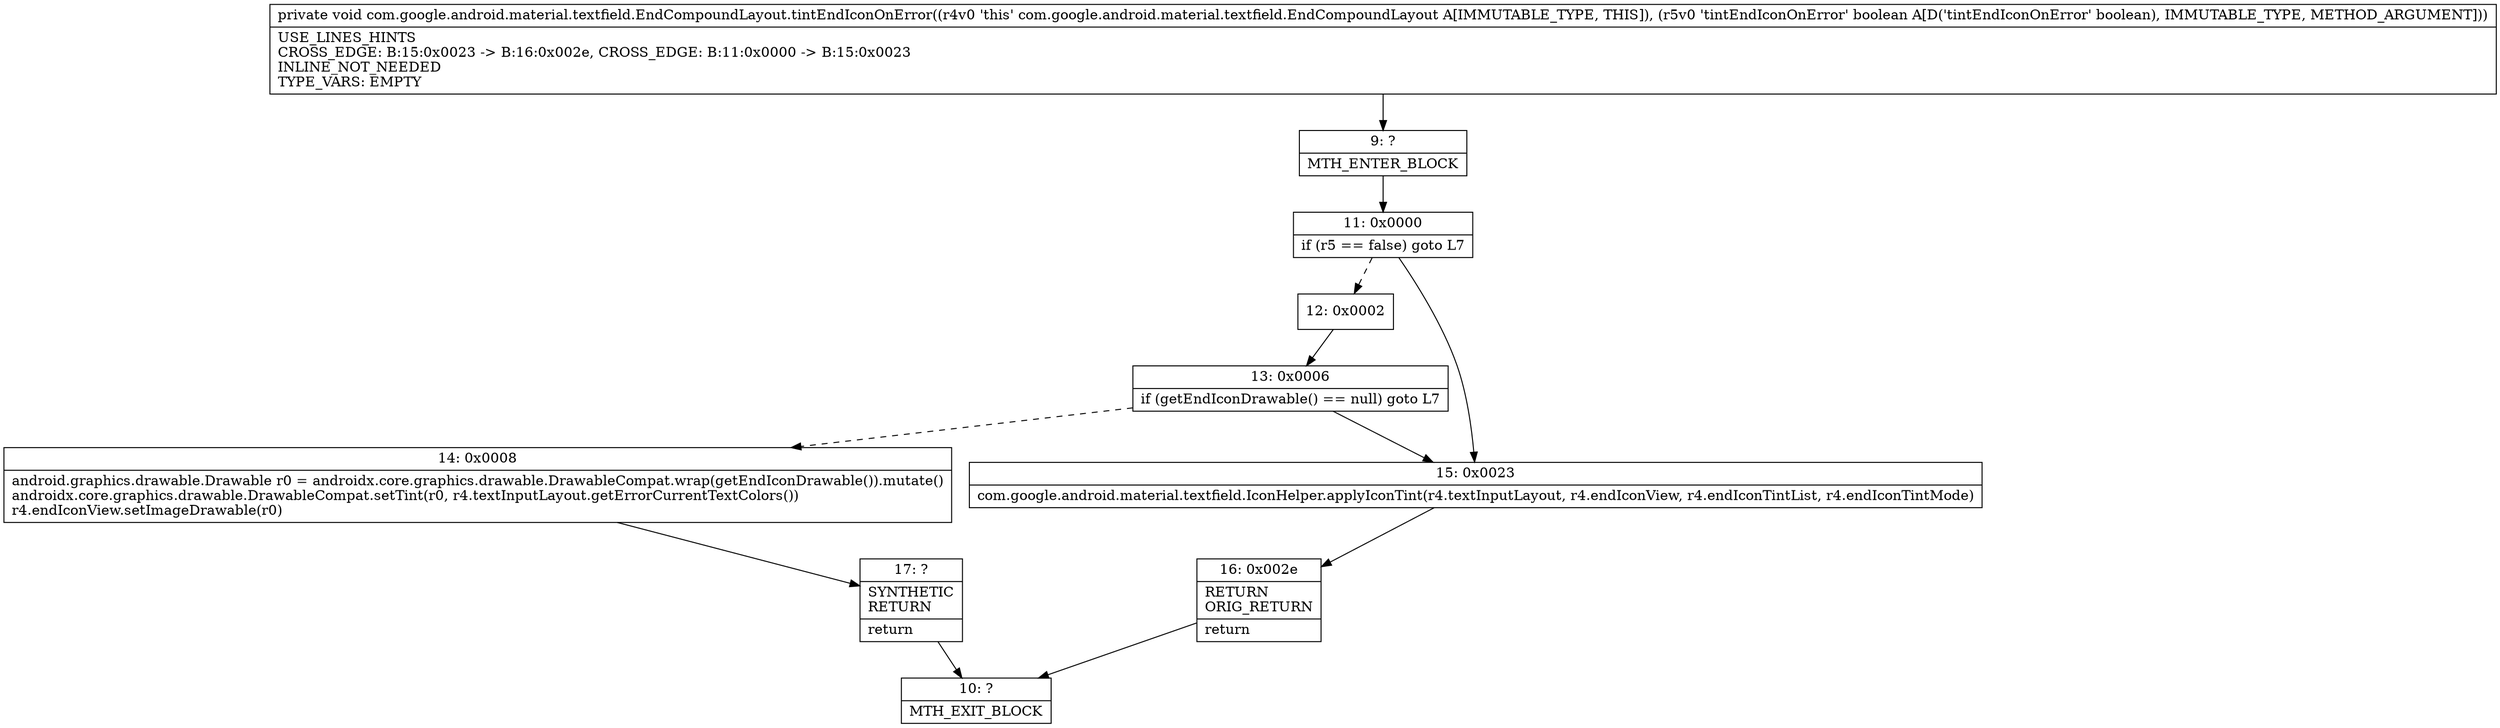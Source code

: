 digraph "CFG forcom.google.android.material.textfield.EndCompoundLayout.tintEndIconOnError(Z)V" {
Node_9 [shape=record,label="{9\:\ ?|MTH_ENTER_BLOCK\l}"];
Node_11 [shape=record,label="{11\:\ 0x0000|if (r5 == false) goto L7\l}"];
Node_12 [shape=record,label="{12\:\ 0x0002}"];
Node_13 [shape=record,label="{13\:\ 0x0006|if (getEndIconDrawable() == null) goto L7\l}"];
Node_14 [shape=record,label="{14\:\ 0x0008|android.graphics.drawable.Drawable r0 = androidx.core.graphics.drawable.DrawableCompat.wrap(getEndIconDrawable()).mutate()\landroidx.core.graphics.drawable.DrawableCompat.setTint(r0, r4.textInputLayout.getErrorCurrentTextColors())\lr4.endIconView.setImageDrawable(r0)\l}"];
Node_17 [shape=record,label="{17\:\ ?|SYNTHETIC\lRETURN\l|return\l}"];
Node_10 [shape=record,label="{10\:\ ?|MTH_EXIT_BLOCK\l}"];
Node_15 [shape=record,label="{15\:\ 0x0023|com.google.android.material.textfield.IconHelper.applyIconTint(r4.textInputLayout, r4.endIconView, r4.endIconTintList, r4.endIconTintMode)\l}"];
Node_16 [shape=record,label="{16\:\ 0x002e|RETURN\lORIG_RETURN\l|return\l}"];
MethodNode[shape=record,label="{private void com.google.android.material.textfield.EndCompoundLayout.tintEndIconOnError((r4v0 'this' com.google.android.material.textfield.EndCompoundLayout A[IMMUTABLE_TYPE, THIS]), (r5v0 'tintEndIconOnError' boolean A[D('tintEndIconOnError' boolean), IMMUTABLE_TYPE, METHOD_ARGUMENT]))  | USE_LINES_HINTS\lCROSS_EDGE: B:15:0x0023 \-\> B:16:0x002e, CROSS_EDGE: B:11:0x0000 \-\> B:15:0x0023\lINLINE_NOT_NEEDED\lTYPE_VARS: EMPTY\l}"];
MethodNode -> Node_9;Node_9 -> Node_11;
Node_11 -> Node_12[style=dashed];
Node_11 -> Node_15;
Node_12 -> Node_13;
Node_13 -> Node_14[style=dashed];
Node_13 -> Node_15;
Node_14 -> Node_17;
Node_17 -> Node_10;
Node_15 -> Node_16;
Node_16 -> Node_10;
}

